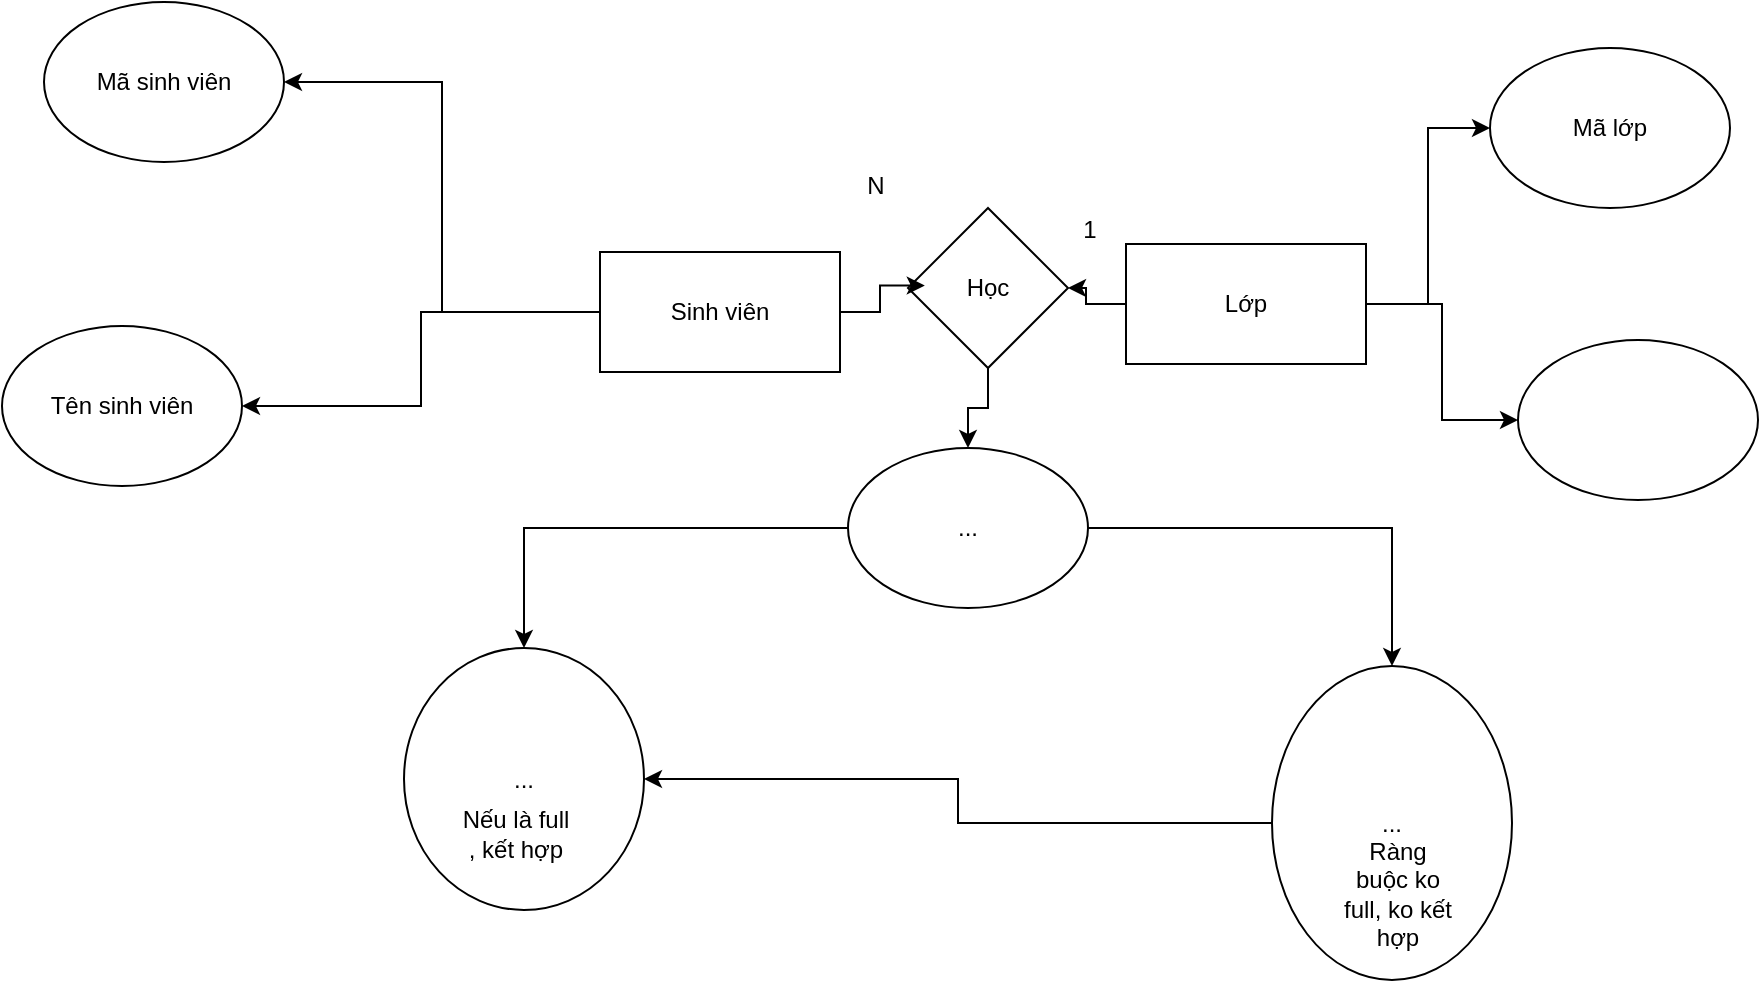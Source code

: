 <mxfile version="28.0.6">
  <diagram name="Trang-1" id="FN_A0byMbIAYqAlf2qym">
    <mxGraphModel dx="1869" dy="527" grid="0" gridSize="10" guides="1" tooltips="1" connect="1" arrows="1" fold="1" page="1" pageScale="1" pageWidth="827" pageHeight="1169" math="0" shadow="0">
      <root>
        <mxCell id="0" />
        <mxCell id="1" parent="0" />
        <mxCell id="ch6HkYALIpBvl12C_KN1-13" style="edgeStyle=orthogonalEdgeStyle;rounded=0;orthogonalLoop=1;jettySize=auto;html=1;" edge="1" parent="1" source="ch6HkYALIpBvl12C_KN1-1" target="ch6HkYALIpBvl12C_KN1-3">
          <mxGeometry relative="1" as="geometry" />
        </mxCell>
        <mxCell id="ch6HkYALIpBvl12C_KN1-1" value="Học" style="rhombus;whiteSpace=wrap;html=1;" vertex="1" parent="1">
          <mxGeometry x="388" y="176" width="80" height="80" as="geometry" />
        </mxCell>
        <mxCell id="ch6HkYALIpBvl12C_KN1-16" style="edgeStyle=orthogonalEdgeStyle;rounded=0;orthogonalLoop=1;jettySize=auto;html=1;entryX=1;entryY=0.5;entryDx=0;entryDy=0;" edge="1" parent="1" source="ch6HkYALIpBvl12C_KN1-2" target="ch6HkYALIpBvl12C_KN1-7">
          <mxGeometry relative="1" as="geometry" />
        </mxCell>
        <mxCell id="ch6HkYALIpBvl12C_KN1-17" style="edgeStyle=orthogonalEdgeStyle;rounded=0;orthogonalLoop=1;jettySize=auto;html=1;entryX=1;entryY=0.5;entryDx=0;entryDy=0;" edge="1" parent="1" source="ch6HkYALIpBvl12C_KN1-2" target="ch6HkYALIpBvl12C_KN1-8">
          <mxGeometry relative="1" as="geometry" />
        </mxCell>
        <mxCell id="ch6HkYALIpBvl12C_KN1-2" value="Sinh viên" style="rounded=0;whiteSpace=wrap;html=1;" vertex="1" parent="1">
          <mxGeometry x="234" y="198" width="120" height="60" as="geometry" />
        </mxCell>
        <mxCell id="ch6HkYALIpBvl12C_KN1-21" style="edgeStyle=orthogonalEdgeStyle;rounded=0;orthogonalLoop=1;jettySize=auto;html=1;" edge="1" parent="1" source="ch6HkYALIpBvl12C_KN1-3" target="ch6HkYALIpBvl12C_KN1-18">
          <mxGeometry relative="1" as="geometry" />
        </mxCell>
        <mxCell id="ch6HkYALIpBvl12C_KN1-22" style="edgeStyle=orthogonalEdgeStyle;rounded=0;orthogonalLoop=1;jettySize=auto;html=1;" edge="1" parent="1" source="ch6HkYALIpBvl12C_KN1-3" target="ch6HkYALIpBvl12C_KN1-19">
          <mxGeometry relative="1" as="geometry" />
        </mxCell>
        <mxCell id="ch6HkYALIpBvl12C_KN1-3" value="..." style="ellipse;whiteSpace=wrap;html=1;" vertex="1" parent="1">
          <mxGeometry x="358" y="296" width="120" height="80" as="geometry" />
        </mxCell>
        <mxCell id="ch6HkYALIpBvl12C_KN1-10" style="edgeStyle=orthogonalEdgeStyle;rounded=0;orthogonalLoop=1;jettySize=auto;html=1;entryX=1;entryY=0.5;entryDx=0;entryDy=0;" edge="1" parent="1" source="ch6HkYALIpBvl12C_KN1-4" target="ch6HkYALIpBvl12C_KN1-1">
          <mxGeometry relative="1" as="geometry" />
        </mxCell>
        <mxCell id="ch6HkYALIpBvl12C_KN1-14" style="edgeStyle=orthogonalEdgeStyle;rounded=0;orthogonalLoop=1;jettySize=auto;html=1;entryX=0;entryY=0.5;entryDx=0;entryDy=0;" edge="1" parent="1" source="ch6HkYALIpBvl12C_KN1-4" target="ch6HkYALIpBvl12C_KN1-6">
          <mxGeometry relative="1" as="geometry" />
        </mxCell>
        <mxCell id="ch6HkYALIpBvl12C_KN1-15" style="edgeStyle=orthogonalEdgeStyle;rounded=0;orthogonalLoop=1;jettySize=auto;html=1;entryX=0;entryY=0.5;entryDx=0;entryDy=0;" edge="1" parent="1" source="ch6HkYALIpBvl12C_KN1-4" target="ch6HkYALIpBvl12C_KN1-5">
          <mxGeometry relative="1" as="geometry" />
        </mxCell>
        <mxCell id="ch6HkYALIpBvl12C_KN1-4" value="Lớp" style="rounded=0;whiteSpace=wrap;html=1;" vertex="1" parent="1">
          <mxGeometry x="497" y="194" width="120" height="60" as="geometry" />
        </mxCell>
        <mxCell id="ch6HkYALIpBvl12C_KN1-5" value="" style="ellipse;whiteSpace=wrap;html=1;" vertex="1" parent="1">
          <mxGeometry x="693" y="242" width="120" height="80" as="geometry" />
        </mxCell>
        <mxCell id="ch6HkYALIpBvl12C_KN1-6" value="Mã lớp" style="ellipse;whiteSpace=wrap;html=1;" vertex="1" parent="1">
          <mxGeometry x="679" y="96" width="120" height="80" as="geometry" />
        </mxCell>
        <mxCell id="ch6HkYALIpBvl12C_KN1-7" value="Mã sinh viên" style="ellipse;whiteSpace=wrap;html=1;" vertex="1" parent="1">
          <mxGeometry x="-44" y="73" width="120" height="80" as="geometry" />
        </mxCell>
        <mxCell id="ch6HkYALIpBvl12C_KN1-8" value="Tên sinh viên" style="ellipse;whiteSpace=wrap;html=1;" vertex="1" parent="1">
          <mxGeometry x="-65" y="235" width="120" height="80" as="geometry" />
        </mxCell>
        <mxCell id="ch6HkYALIpBvl12C_KN1-9" style="edgeStyle=orthogonalEdgeStyle;rounded=0;orthogonalLoop=1;jettySize=auto;html=1;entryX=0.105;entryY=0.485;entryDx=0;entryDy=0;entryPerimeter=0;" edge="1" parent="1" source="ch6HkYALIpBvl12C_KN1-2" target="ch6HkYALIpBvl12C_KN1-1">
          <mxGeometry relative="1" as="geometry" />
        </mxCell>
        <mxCell id="ch6HkYALIpBvl12C_KN1-18" value="..." style="ellipse;whiteSpace=wrap;html=1;" vertex="1" parent="1">
          <mxGeometry x="136" y="396" width="120" height="131" as="geometry" />
        </mxCell>
        <mxCell id="ch6HkYALIpBvl12C_KN1-26" style="edgeStyle=orthogonalEdgeStyle;rounded=0;orthogonalLoop=1;jettySize=auto;html=1;entryX=1;entryY=0.5;entryDx=0;entryDy=0;" edge="1" parent="1" source="ch6HkYALIpBvl12C_KN1-19" target="ch6HkYALIpBvl12C_KN1-18">
          <mxGeometry relative="1" as="geometry" />
        </mxCell>
        <mxCell id="ch6HkYALIpBvl12C_KN1-19" value="..." style="ellipse;whiteSpace=wrap;html=1;" vertex="1" parent="1">
          <mxGeometry x="570" y="405" width="120" height="157" as="geometry" />
        </mxCell>
        <mxCell id="ch6HkYALIpBvl12C_KN1-23" value="1" style="text;html=1;align=center;verticalAlign=middle;whiteSpace=wrap;rounded=0;" vertex="1" parent="1">
          <mxGeometry x="449" y="172" width="60" height="30" as="geometry" />
        </mxCell>
        <mxCell id="ch6HkYALIpBvl12C_KN1-24" value="N" style="text;html=1;align=center;verticalAlign=middle;whiteSpace=wrap;rounded=0;" vertex="1" parent="1">
          <mxGeometry x="342" y="150" width="60" height="30" as="geometry" />
        </mxCell>
        <mxCell id="ch6HkYALIpBvl12C_KN1-25" value="Nếu là full , kết hợp" style="text;html=1;align=center;verticalAlign=middle;whiteSpace=wrap;rounded=0;" vertex="1" parent="1">
          <mxGeometry x="162" y="474" width="60" height="30" as="geometry" />
        </mxCell>
        <mxCell id="ch6HkYALIpBvl12C_KN1-27" value="Ràng buộc ko full, ko kết hợp" style="text;html=1;align=center;verticalAlign=middle;whiteSpace=wrap;rounded=0;" vertex="1" parent="1">
          <mxGeometry x="603" y="504" width="60" height="30" as="geometry" />
        </mxCell>
      </root>
    </mxGraphModel>
  </diagram>
</mxfile>
